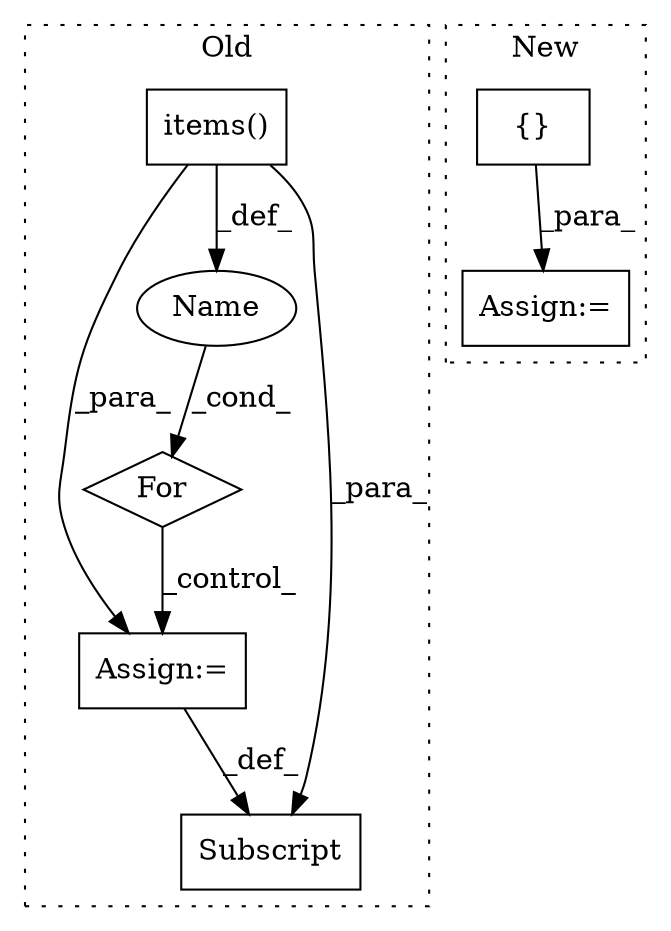 digraph G {
subgraph cluster0 {
1 [label="items()" a="75" s="1592" l="44" shape="box"];
3 [label="For" a="107" s="1580,1636" l="4,22" shape="diamond"];
4 [label="Assign:=" a="68" s="1689" l="3" shape="box"];
5 [label="Name" a="87" s="1587" l="1" shape="ellipse"];
6 [label="Subscript" a="63" s="1658,0" l="31,0" shape="box"];
label = "Old";
style="dotted";
}
subgraph cluster1 {
2 [label="{}" a="59" s="2426,2426" l="2,1" shape="box"];
7 [label="Assign:=" a="68" s="2423" l="3" shape="box"];
label = "New";
style="dotted";
}
1 -> 4 [label="_para_"];
1 -> 5 [label="_def_"];
1 -> 6 [label="_para_"];
2 -> 7 [label="_para_"];
3 -> 4 [label="_control_"];
4 -> 6 [label="_def_"];
5 -> 3 [label="_cond_"];
}